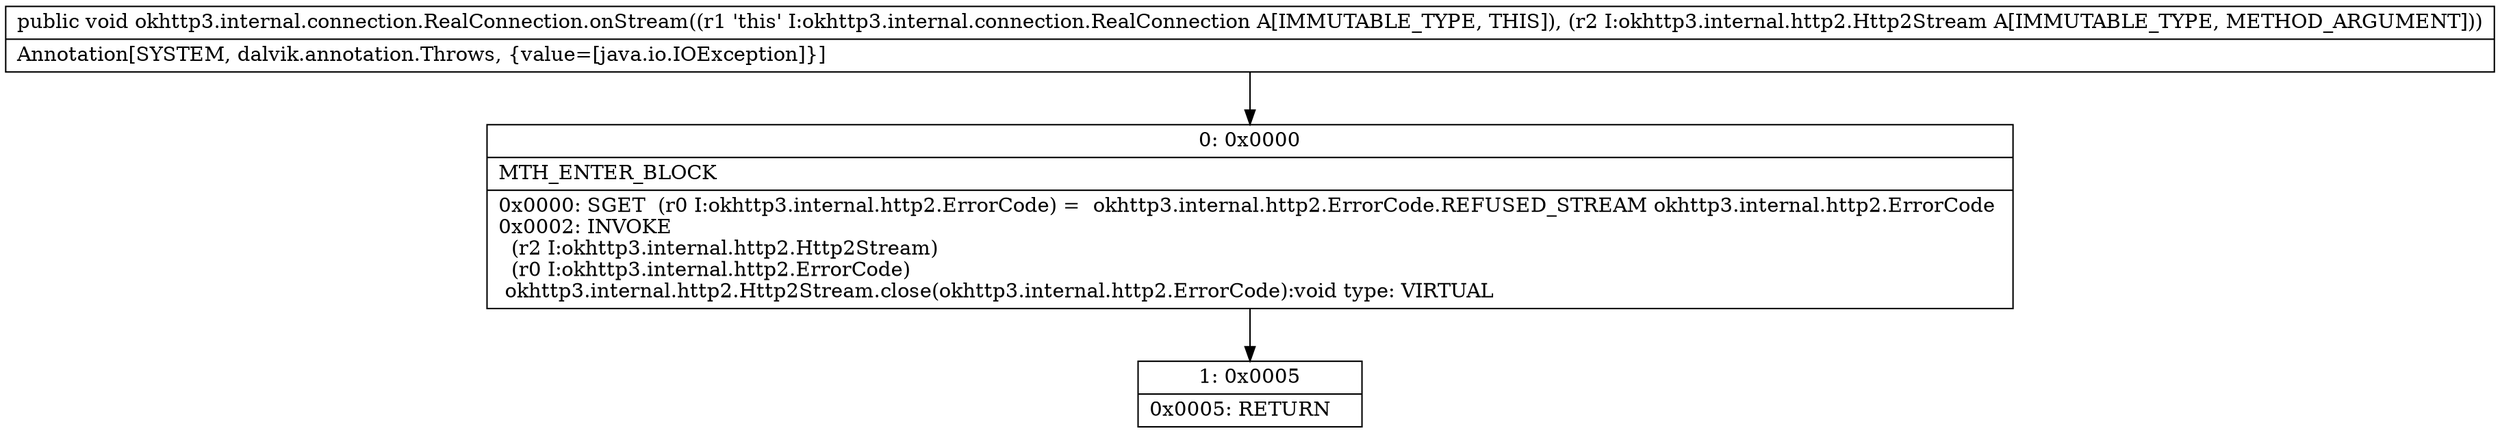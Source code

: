 digraph "CFG forokhttp3.internal.connection.RealConnection.onStream(Lokhttp3\/internal\/http2\/Http2Stream;)V" {
Node_0 [shape=record,label="{0\:\ 0x0000|MTH_ENTER_BLOCK\l|0x0000: SGET  (r0 I:okhttp3.internal.http2.ErrorCode) =  okhttp3.internal.http2.ErrorCode.REFUSED_STREAM okhttp3.internal.http2.ErrorCode \l0x0002: INVOKE  \l  (r2 I:okhttp3.internal.http2.Http2Stream)\l  (r0 I:okhttp3.internal.http2.ErrorCode)\l okhttp3.internal.http2.Http2Stream.close(okhttp3.internal.http2.ErrorCode):void type: VIRTUAL \l}"];
Node_1 [shape=record,label="{1\:\ 0x0005|0x0005: RETURN   \l}"];
MethodNode[shape=record,label="{public void okhttp3.internal.connection.RealConnection.onStream((r1 'this' I:okhttp3.internal.connection.RealConnection A[IMMUTABLE_TYPE, THIS]), (r2 I:okhttp3.internal.http2.Http2Stream A[IMMUTABLE_TYPE, METHOD_ARGUMENT]))  | Annotation[SYSTEM, dalvik.annotation.Throws, \{value=[java.io.IOException]\}]\l}"];
MethodNode -> Node_0;
Node_0 -> Node_1;
}

